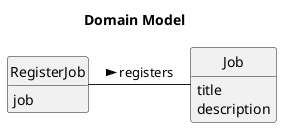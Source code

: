 @startuml

hide circle
hide methods

title Domain Model

class RegisterJob{
    job
}

class Job {
    title
    description
}

RegisterJob - Job: registers >

@enduml

